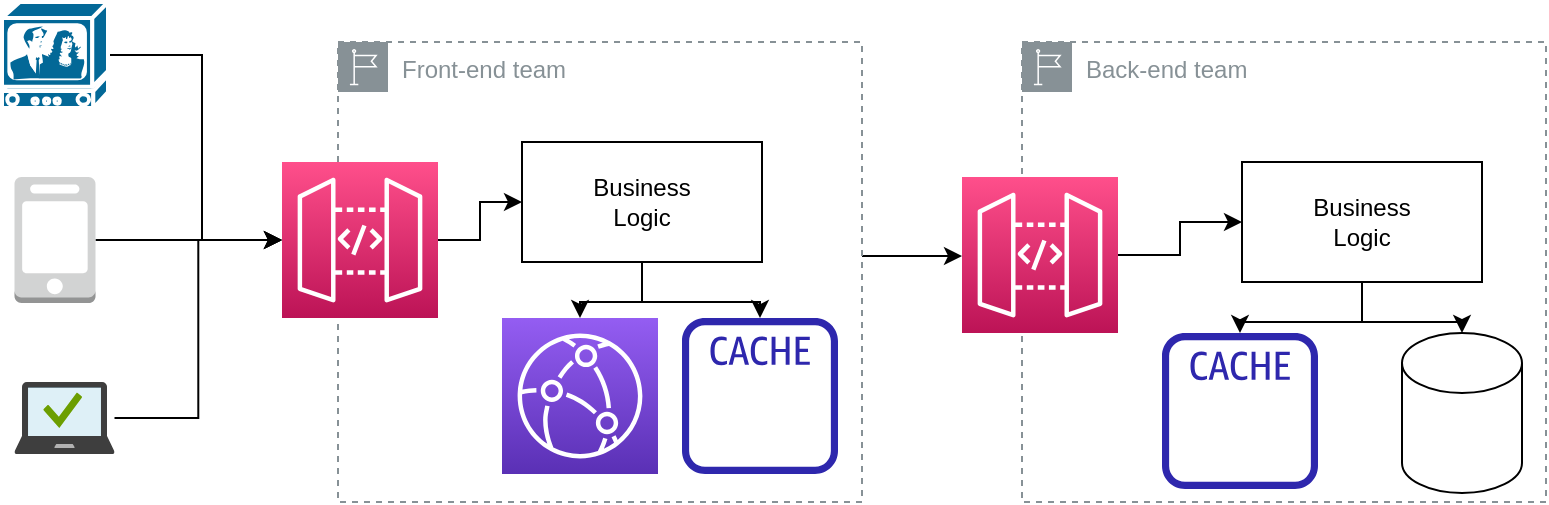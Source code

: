 <mxfile version="17.3.0" type="device"><diagram id="15EmYplHymYPTiyjyAa6" name="Page-1"><mxGraphModel dx="1196" dy="1129" grid="1" gridSize="10" guides="1" tooltips="1" connect="1" arrows="1" fold="1" page="1" pageScale="1" pageWidth="827" pageHeight="1169" math="0" shadow="0"><root><mxCell id="0"/><mxCell id="1" parent="0"/><mxCell id="8t8C0ZexrcP31y0zKEcm-18" value="Back-end team" style="sketch=0;outlineConnect=0;gradientColor=none;html=1;whiteSpace=wrap;fontSize=12;fontStyle=0;shape=mxgraph.aws4.group;grIcon=mxgraph.aws4.group_region;strokeColor=#879196;fillColor=none;verticalAlign=top;align=left;spacingLeft=30;fontColor=#879196;dashed=1;" vertex="1" parent="1"><mxGeometry x="530" y="100" width="262" height="230" as="geometry"/></mxCell><mxCell id="8t8C0ZexrcP31y0zKEcm-25" style="edgeStyle=orthogonalEdgeStyle;rounded=0;orthogonalLoop=1;jettySize=auto;html=1;" edge="1" parent="1" source="8t8C0ZexrcP31y0zKEcm-4" target="8t8C0ZexrcP31y0zKEcm-19"><mxGeometry relative="1" as="geometry"><Array as="points"><mxPoint x="460" y="207"/><mxPoint x="460" y="207"/></Array></mxGeometry></mxCell><mxCell id="8t8C0ZexrcP31y0zKEcm-4" value="Front-end team&lt;br&gt;" style="sketch=0;outlineConnect=0;gradientColor=none;html=1;whiteSpace=wrap;fontSize=12;fontStyle=0;shape=mxgraph.aws4.group;grIcon=mxgraph.aws4.group_region;strokeColor=#879196;fillColor=none;verticalAlign=top;align=left;spacingLeft=30;fontColor=#879196;dashed=1;" vertex="1" parent="1"><mxGeometry x="188" y="100" width="262" height="230" as="geometry"/></mxCell><mxCell id="8t8C0ZexrcP31y0zKEcm-22" style="edgeStyle=orthogonalEdgeStyle;rounded=0;orthogonalLoop=1;jettySize=auto;html=1;" edge="1" parent="1" source="8t8C0ZexrcP31y0zKEcm-2" target="8t8C0ZexrcP31y0zKEcm-21"><mxGeometry relative="1" as="geometry"/></mxCell><mxCell id="8t8C0ZexrcP31y0zKEcm-24" style="edgeStyle=orthogonalEdgeStyle;rounded=0;orthogonalLoop=1;jettySize=auto;html=1;" edge="1" parent="1" source="8t8C0ZexrcP31y0zKEcm-2" target="8t8C0ZexrcP31y0zKEcm-23"><mxGeometry relative="1" as="geometry"/></mxCell><mxCell id="8t8C0ZexrcP31y0zKEcm-2" value="Business&lt;br&gt;Logic" style="rounded=0;whiteSpace=wrap;html=1;" vertex="1" parent="1"><mxGeometry x="640" y="160" width="120" height="60" as="geometry"/></mxCell><mxCell id="8t8C0ZexrcP31y0zKEcm-13" style="edgeStyle=orthogonalEdgeStyle;rounded=0;orthogonalLoop=1;jettySize=auto;html=1;" edge="1" parent="1" source="8t8C0ZexrcP31y0zKEcm-3" target="8t8C0ZexrcP31y0zKEcm-12"><mxGeometry relative="1" as="geometry"/></mxCell><mxCell id="8t8C0ZexrcP31y0zKEcm-3" value="" style="sketch=0;points=[[0,0,0],[0.25,0,0],[0.5,0,0],[0.75,0,0],[1,0,0],[0,1,0],[0.25,1,0],[0.5,1,0],[0.75,1,0],[1,1,0],[0,0.25,0],[0,0.5,0],[0,0.75,0],[1,0.25,0],[1,0.5,0],[1,0.75,0]];outlineConnect=0;fontColor=#232F3E;gradientColor=#FF4F8B;gradientDirection=north;fillColor=#BC1356;strokeColor=#ffffff;dashed=0;verticalLabelPosition=bottom;verticalAlign=top;align=center;html=1;fontSize=12;fontStyle=0;aspect=fixed;shape=mxgraph.aws4.resourceIcon;resIcon=mxgraph.aws4.api_gateway;" vertex="1" parent="1"><mxGeometry x="160" y="160" width="78" height="78" as="geometry"/></mxCell><mxCell id="8t8C0ZexrcP31y0zKEcm-9" style="edgeStyle=orthogonalEdgeStyle;rounded=0;orthogonalLoop=1;jettySize=auto;html=1;entryX=0;entryY=0.5;entryDx=0;entryDy=0;entryPerimeter=0;" edge="1" parent="1" source="8t8C0ZexrcP31y0zKEcm-5" target="8t8C0ZexrcP31y0zKEcm-3"><mxGeometry relative="1" as="geometry"><Array as="points"><mxPoint x="120" y="107"/><mxPoint x="120" y="199"/></Array></mxGeometry></mxCell><mxCell id="8t8C0ZexrcP31y0zKEcm-5" value="" style="shape=mxgraph.cisco.misc.tv;html=1;pointerEvents=1;dashed=0;fillColor=#036897;strokeColor=#ffffff;strokeWidth=2;verticalLabelPosition=bottom;verticalAlign=top;align=center;outlineConnect=0;" vertex="1" parent="1"><mxGeometry x="20" y="80" width="53" height="53" as="geometry"/></mxCell><mxCell id="8t8C0ZexrcP31y0zKEcm-10" style="edgeStyle=orthogonalEdgeStyle;rounded=0;orthogonalLoop=1;jettySize=auto;html=1;" edge="1" parent="1" source="8t8C0ZexrcP31y0zKEcm-7" target="8t8C0ZexrcP31y0zKEcm-3"><mxGeometry relative="1" as="geometry"/></mxCell><mxCell id="8t8C0ZexrcP31y0zKEcm-7" value="" style="outlineConnect=0;dashed=0;verticalLabelPosition=bottom;verticalAlign=top;align=center;html=1;shape=mxgraph.aws3.mobile_client;fillColor=#D2D3D3;gradientColor=none;" vertex="1" parent="1"><mxGeometry x="26.25" y="167.5" width="40.5" height="63" as="geometry"/></mxCell><mxCell id="8t8C0ZexrcP31y0zKEcm-11" style="edgeStyle=orthogonalEdgeStyle;rounded=0;orthogonalLoop=1;jettySize=auto;html=1;entryX=0;entryY=0.5;entryDx=0;entryDy=0;entryPerimeter=0;" edge="1" parent="1" source="8t8C0ZexrcP31y0zKEcm-8" target="8t8C0ZexrcP31y0zKEcm-3"><mxGeometry relative="1" as="geometry"/></mxCell><mxCell id="8t8C0ZexrcP31y0zKEcm-8" value="" style="sketch=0;aspect=fixed;html=1;points=[];align=center;image;fontSize=12;image=img/lib/mscae/Managed_Desktop.svg;" vertex="1" parent="1"><mxGeometry x="26.25" y="270" width="50" height="36" as="geometry"/></mxCell><mxCell id="8t8C0ZexrcP31y0zKEcm-15" style="edgeStyle=orthogonalEdgeStyle;rounded=0;orthogonalLoop=1;jettySize=auto;html=1;" edge="1" parent="1" source="8t8C0ZexrcP31y0zKEcm-12" target="8t8C0ZexrcP31y0zKEcm-14"><mxGeometry relative="1" as="geometry"/></mxCell><mxCell id="8t8C0ZexrcP31y0zKEcm-17" style="edgeStyle=orthogonalEdgeStyle;rounded=0;orthogonalLoop=1;jettySize=auto;html=1;" edge="1" parent="1" source="8t8C0ZexrcP31y0zKEcm-12" target="8t8C0ZexrcP31y0zKEcm-16"><mxGeometry relative="1" as="geometry"/></mxCell><mxCell id="8t8C0ZexrcP31y0zKEcm-12" value="Business&lt;br&gt;Logic" style="rounded=0;whiteSpace=wrap;html=1;" vertex="1" parent="1"><mxGeometry x="280" y="150" width="120" height="60" as="geometry"/></mxCell><mxCell id="8t8C0ZexrcP31y0zKEcm-14" value="" style="sketch=0;points=[[0,0,0],[0.25,0,0],[0.5,0,0],[0.75,0,0],[1,0,0],[0,1,0],[0.25,1,0],[0.5,1,0],[0.75,1,0],[1,1,0],[0,0.25,0],[0,0.5,0],[0,0.75,0],[1,0.25,0],[1,0.5,0],[1,0.75,0]];outlineConnect=0;fontColor=#232F3E;gradientColor=#945DF2;gradientDirection=north;fillColor=#5A30B5;strokeColor=#ffffff;dashed=0;verticalLabelPosition=bottom;verticalAlign=top;align=center;html=1;fontSize=12;fontStyle=0;aspect=fixed;shape=mxgraph.aws4.resourceIcon;resIcon=mxgraph.aws4.cloudfront;" vertex="1" parent="1"><mxGeometry x="270" y="238" width="78" height="78" as="geometry"/></mxCell><mxCell id="8t8C0ZexrcP31y0zKEcm-16" value="" style="sketch=0;outlineConnect=0;fontColor=#232F3E;gradientColor=none;fillColor=#2E27AD;strokeColor=none;dashed=0;verticalLabelPosition=bottom;verticalAlign=top;align=center;html=1;fontSize=12;fontStyle=0;aspect=fixed;pointerEvents=1;shape=mxgraph.aws4.cache_node;" vertex="1" parent="1"><mxGeometry x="360" y="238" width="78" height="78" as="geometry"/></mxCell><mxCell id="8t8C0ZexrcP31y0zKEcm-20" style="edgeStyle=orthogonalEdgeStyle;rounded=0;orthogonalLoop=1;jettySize=auto;html=1;entryX=0;entryY=0.5;entryDx=0;entryDy=0;" edge="1" parent="1" source="8t8C0ZexrcP31y0zKEcm-19" target="8t8C0ZexrcP31y0zKEcm-2"><mxGeometry relative="1" as="geometry"/></mxCell><mxCell id="8t8C0ZexrcP31y0zKEcm-19" value="" style="sketch=0;points=[[0,0,0],[0.25,0,0],[0.5,0,0],[0.75,0,0],[1,0,0],[0,1,0],[0.25,1,0],[0.5,1,0],[0.75,1,0],[1,1,0],[0,0.25,0],[0,0.5,0],[0,0.75,0],[1,0.25,0],[1,0.5,0],[1,0.75,0]];outlineConnect=0;fontColor=#232F3E;gradientColor=#FF4F8B;gradientDirection=north;fillColor=#BC1356;strokeColor=#ffffff;dashed=0;verticalLabelPosition=bottom;verticalAlign=top;align=center;html=1;fontSize=12;fontStyle=0;aspect=fixed;shape=mxgraph.aws4.resourceIcon;resIcon=mxgraph.aws4.api_gateway;" vertex="1" parent="1"><mxGeometry x="500" y="167.5" width="78" height="78" as="geometry"/></mxCell><mxCell id="8t8C0ZexrcP31y0zKEcm-21" value="" style="sketch=0;outlineConnect=0;fontColor=#232F3E;gradientColor=none;fillColor=#2E27AD;strokeColor=none;dashed=0;verticalLabelPosition=bottom;verticalAlign=top;align=center;html=1;fontSize=12;fontStyle=0;aspect=fixed;pointerEvents=1;shape=mxgraph.aws4.cache_node;" vertex="1" parent="1"><mxGeometry x="600" y="245.5" width="78" height="78" as="geometry"/></mxCell><mxCell id="8t8C0ZexrcP31y0zKEcm-23" value="" style="shape=cylinder3;whiteSpace=wrap;html=1;boundedLbl=1;backgroundOutline=1;size=15;" vertex="1" parent="1"><mxGeometry x="720" y="245.5" width="60" height="80" as="geometry"/></mxCell></root></mxGraphModel></diagram></mxfile>